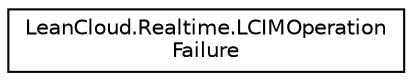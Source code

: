 digraph "Graphical Class Hierarchy"
{
  edge [fontname="Helvetica",fontsize="10",labelfontname="Helvetica",labelfontsize="10"];
  node [fontname="Helvetica",fontsize="10",shape=record];
  rankdir="LR";
  Node1 [label="LeanCloud.Realtime.LCIMOperation\lFailure",height=0.2,width=0.4,color="black", fillcolor="white", style="filled",URL="$classLeanCloud_1_1Realtime_1_1LCIMOperationFailure.html",tooltip="操作失败 "];
}
